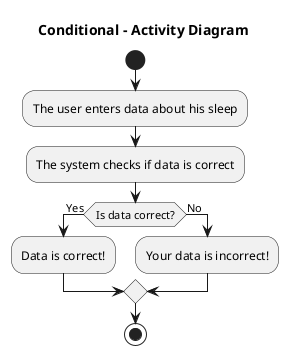 @startuml

title Conditional - Activity Diagram 

start

:The user enters data about his sleep;
:The system checks if data is correct;

if (Is data correct?) then (Yes)
  :Data is correct!;
else (No)
  :Your data is incorrect!;
endif


stop

@enduml
